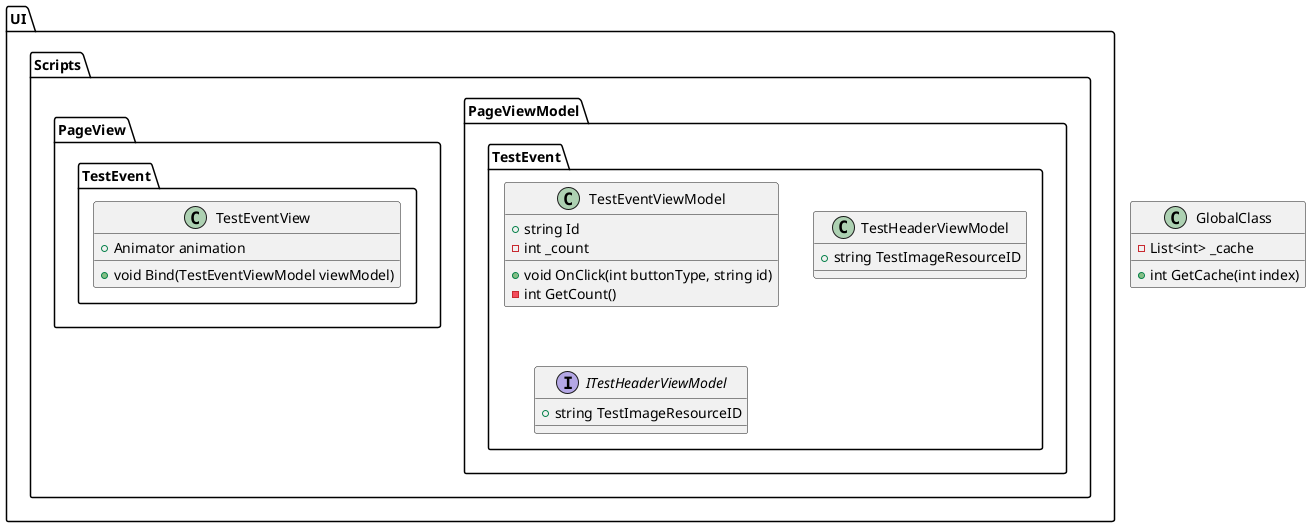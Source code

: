 @startuml

class GlobalClass {
  -List<int> _cache
  +int GetCache(int index)
}

namespace UI.Scripts.PageViewModel.TestEvent {
  class TestEventViewModel {
    +string Id
    -int _count
    +void OnClick(int buttonType, string id)
    -int GetCount()
  }

  class TestHeaderViewModel {
    +string TestImageResourceID
  }

  interface ITestHeaderViewModel {
    +string TestImageResourceID
  }
}

namespace UI.Scripts.PageView.TestEvent {
  class TestEventView {
    +Animator animation
    +void Bind(TestEventViewModel viewModel)
  }
}

@enduml
